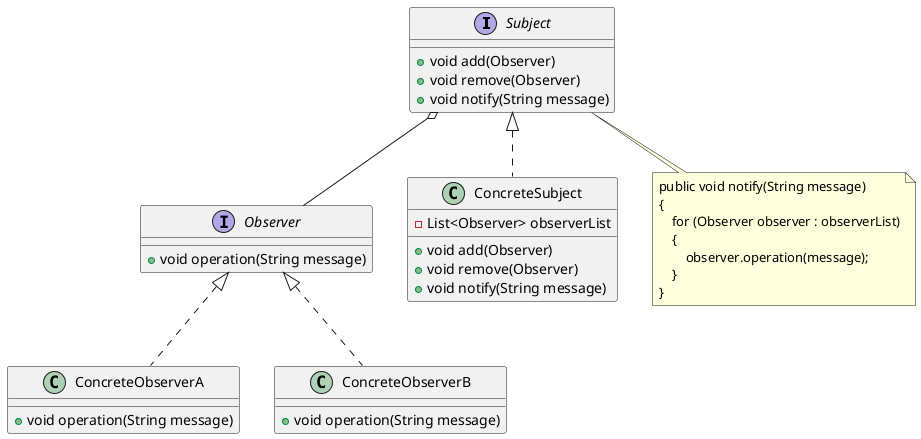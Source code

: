 @startuml

Subject o-- Observer

interface Observer {
  +void operation(String message)
}

class ConcreteObserverA implements Observer {
  +void operation(String message)
}

class ConcreteObserverB implements Observer {
  +void operation(String message)
}

interface Subject {
  +void add(Observer)
  +void remove(Observer)
  +void notify(String message)
}

class ConcreteSubject implements Subject {
  -List<Observer> observerList

  +void add(Observer)
  +void remove(Observer)
  +void notify(String message)
}

note as N
    public void notify(String message)
    {
        for (Observer observer : observerList)
        {
            observer.operation(message);
        }
    }
end note

Subject .. N

@enduml